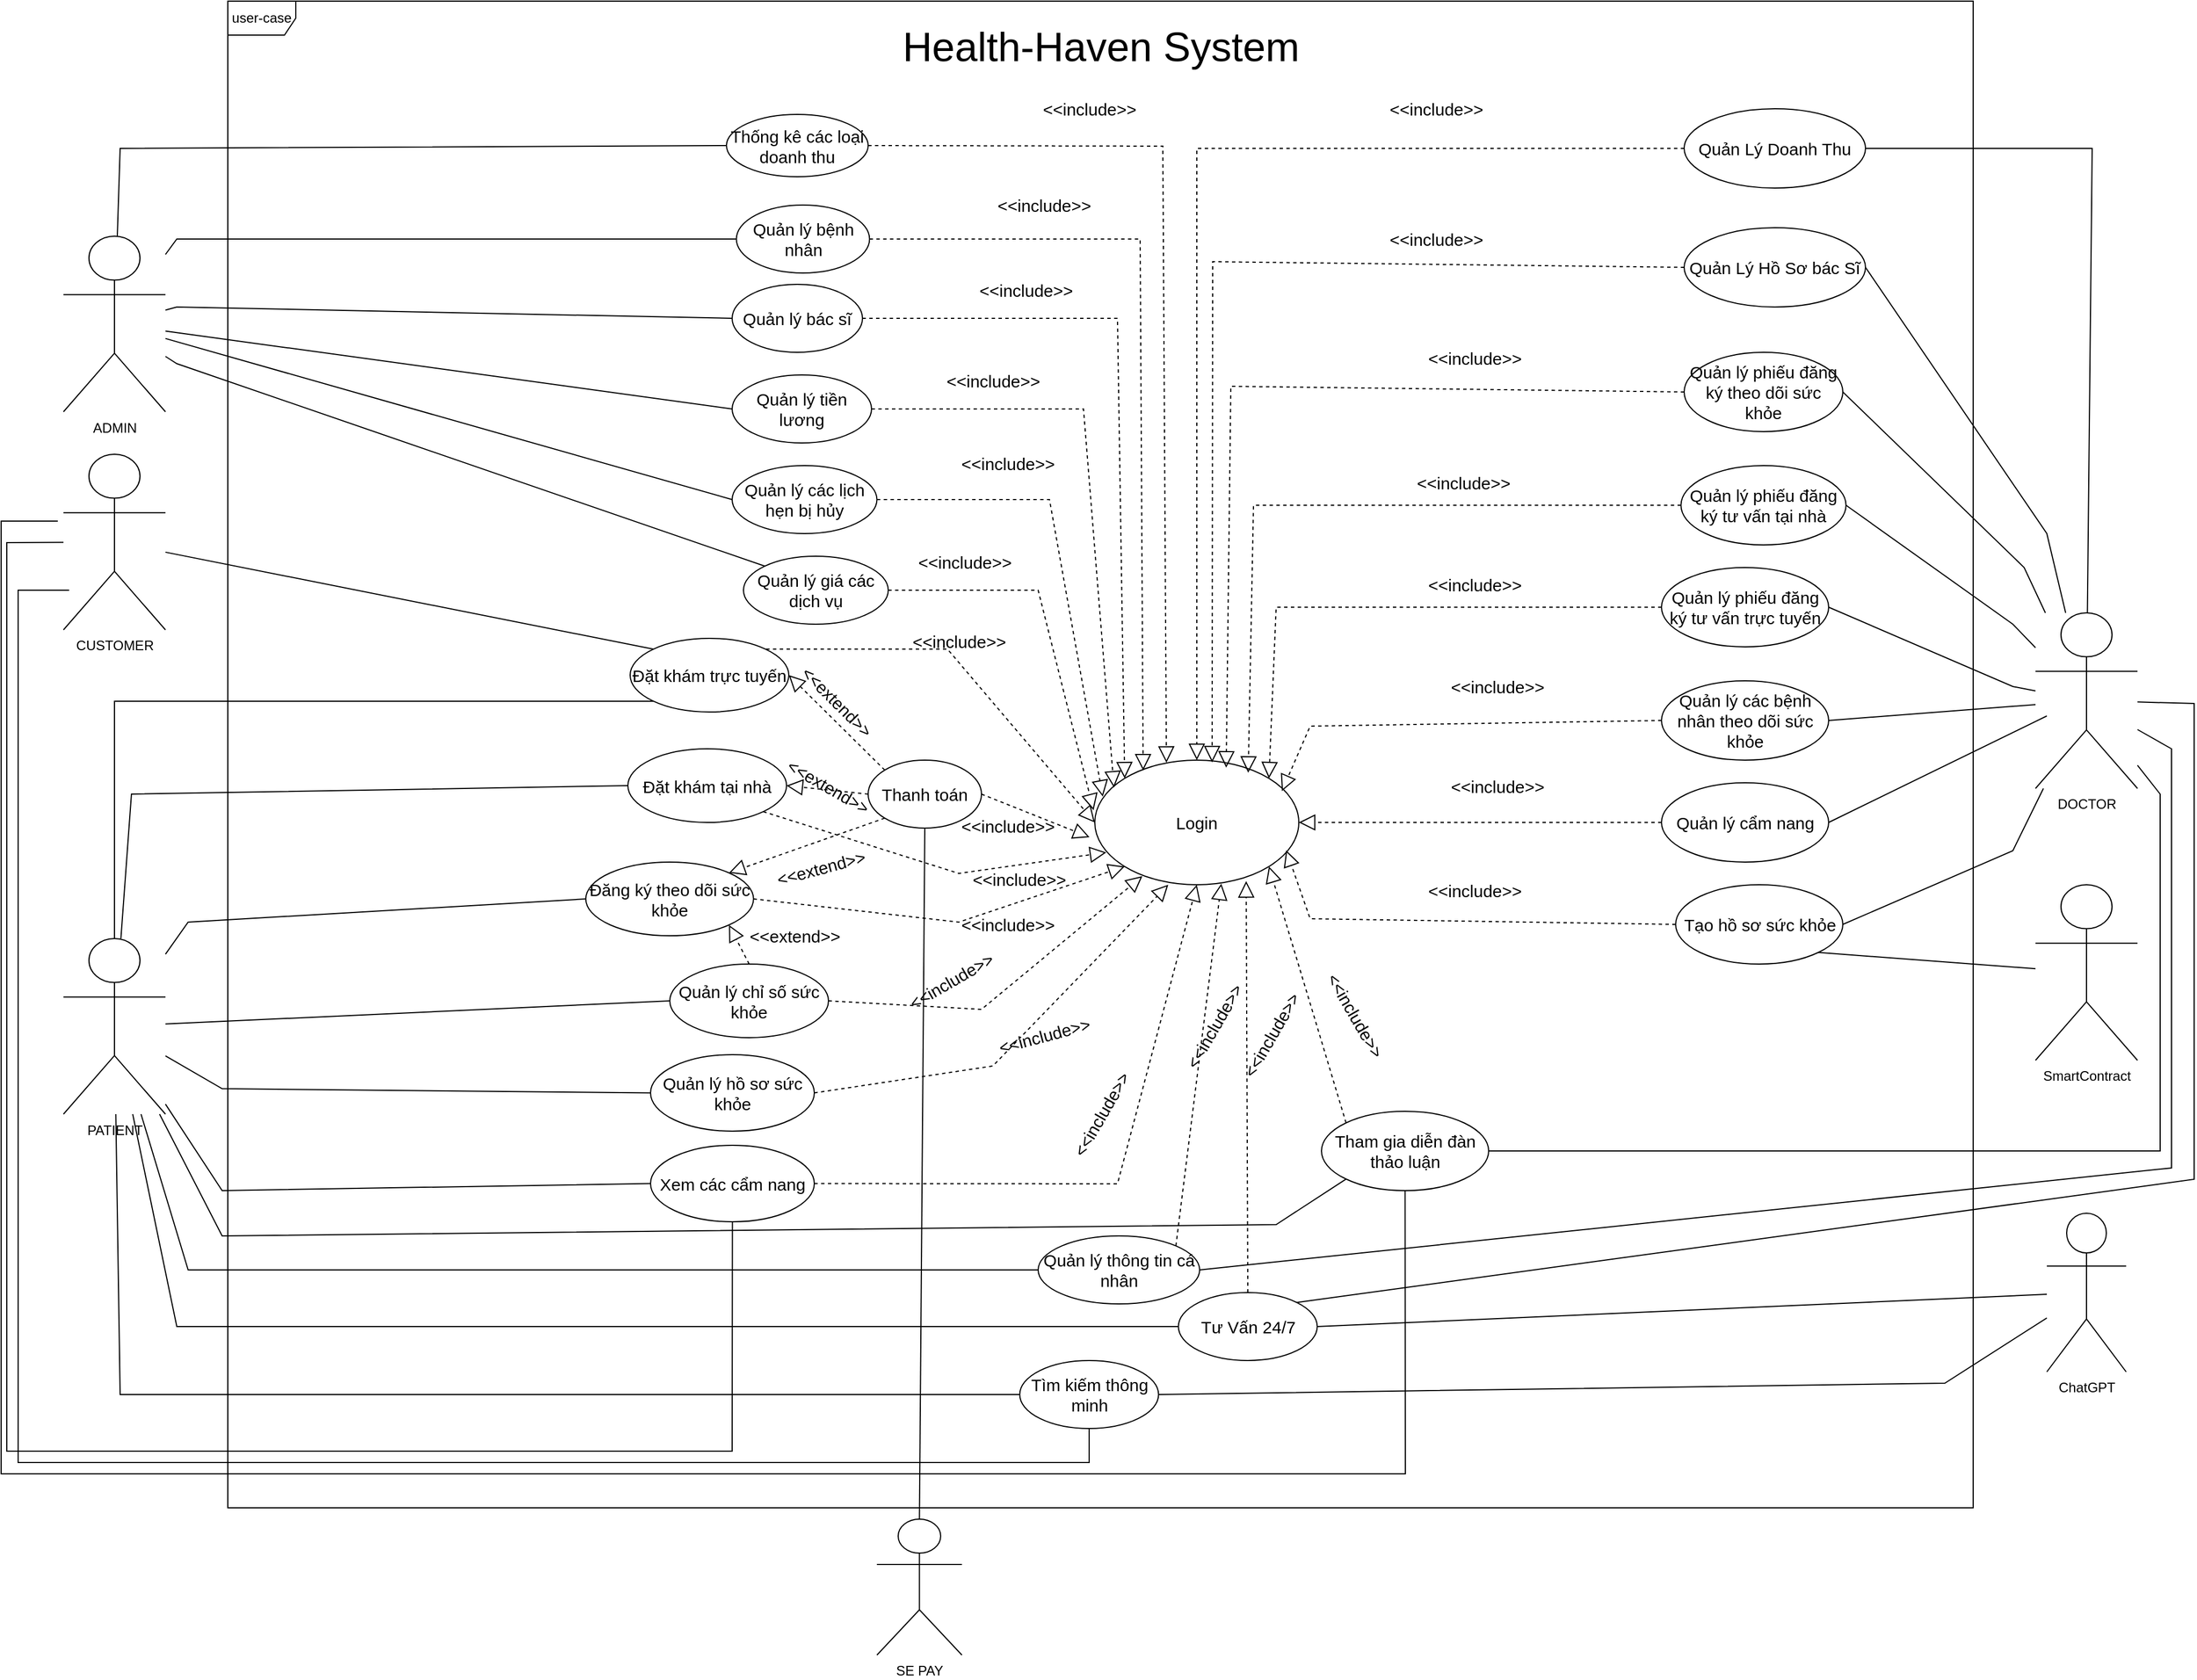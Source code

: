 <mxfile version="24.9.1">
  <diagram name="Page-1" id="cwfmaawsjlBvgtIacxqj">
    <mxGraphModel dx="3387" dy="-2356" grid="1" gridSize="10" guides="1" tooltips="1" connect="1" arrows="1" fold="1" page="1" pageScale="1" pageWidth="850" pageHeight="1100" math="0" shadow="0">
      <root>
        <mxCell id="0" />
        <mxCell id="1" parent="0" />
        <mxCell id="-8ZizUFUnLRZSwUqqUyx-1059" value="ADMIN" style="shape=umlActor;verticalLabelPosition=bottom;verticalAlign=top;html=1;outlineConnect=0;" parent="1" vertex="1">
          <mxGeometry x="-1100" y="4027.5" width="90" height="155" as="geometry" />
        </mxCell>
        <mxCell id="-8ZizUFUnLRZSwUqqUyx-1061" value="Login" style="ellipse;whiteSpace=wrap;html=1;fontSize=15;" parent="1" vertex="1">
          <mxGeometry x="-190" y="4490" width="180" height="110" as="geometry" />
        </mxCell>
        <mxCell id="-8ZizUFUnLRZSwUqqUyx-1062" value="Quản lý bác sĩ" style="ellipse;whiteSpace=wrap;html=1;fontSize=15;" parent="1" vertex="1">
          <mxGeometry x="-510" y="4070" width="115" height="60" as="geometry" />
        </mxCell>
        <mxCell id="-8ZizUFUnLRZSwUqqUyx-1066" value="" style="endArrow=none;html=1;rounded=0;entryX=0;entryY=0.5;entryDx=0;entryDy=0;" parent="1" source="-8ZizUFUnLRZSwUqqUyx-1059" target="-8ZizUFUnLRZSwUqqUyx-1062" edge="1">
          <mxGeometry width="50" height="50" relative="1" as="geometry">
            <mxPoint x="-690" y="4755" as="sourcePoint" />
            <mxPoint x="-690" y="4465" as="targetPoint" />
            <Array as="points">
              <mxPoint x="-1000" y="4090" />
            </Array>
          </mxGeometry>
        </mxCell>
        <mxCell id="-8ZizUFUnLRZSwUqqUyx-1067" value="" style="endArrow=none;html=1;rounded=0;entryX=0;entryY=0.5;entryDx=0;entryDy=0;" parent="1" source="-8ZizUFUnLRZSwUqqUyx-1059" target="-8ZizUFUnLRZSwUqqUyx-1087" edge="1">
          <mxGeometry width="50" height="50" relative="1" as="geometry">
            <mxPoint x="-680" y="4765" as="sourcePoint" />
            <mxPoint x="-662.5" y="4310" as="targetPoint" />
            <Array as="points">
              <mxPoint x="-1000" y="4030" />
            </Array>
          </mxGeometry>
        </mxCell>
        <mxCell id="-8ZizUFUnLRZSwUqqUyx-1068" value="" style="endArrow=none;html=1;rounded=0;entryX=0;entryY=0.5;entryDx=0;entryDy=0;" parent="1" source="-8ZizUFUnLRZSwUqqUyx-1059" target="-8ZizUFUnLRZSwUqqUyx-1057" edge="1">
          <mxGeometry width="50" height="50" relative="1" as="geometry">
            <mxPoint x="-670" y="4775" as="sourcePoint" />
            <mxPoint x="-620" y="4725" as="targetPoint" />
            <Array as="points">
              <mxPoint x="-1050" y="3950" />
            </Array>
          </mxGeometry>
        </mxCell>
        <mxCell id="-8ZizUFUnLRZSwUqqUyx-1071" value="&amp;lt;&amp;lt;include&amp;gt;&amp;gt;" style="text;html=1;align=center;verticalAlign=middle;resizable=0;points=[];autosize=1;strokeColor=none;fillColor=none;rotation=0;fontSize=15;" parent="1" vertex="1">
          <mxGeometry x="-250" y="3900" width="110" height="30" as="geometry" />
        </mxCell>
        <mxCell id="-8ZizUFUnLRZSwUqqUyx-1072" value="" style="endArrow=block;dashed=1;endFill=0;endSize=12;html=1;rounded=0;exitX=1;exitY=0.5;exitDx=0;exitDy=0;entryX=0.351;entryY=0.021;entryDx=0;entryDy=0;entryPerimeter=0;fontSize=15;" parent="1" source="-8ZizUFUnLRZSwUqqUyx-1057" target="-8ZizUFUnLRZSwUqqUyx-1061" edge="1">
          <mxGeometry width="160" relative="1" as="geometry">
            <mxPoint x="-440" y="4060" as="sourcePoint" />
            <mxPoint x="-270" y="4250" as="targetPoint" />
            <Array as="points">
              <mxPoint x="-130" y="3948" />
            </Array>
          </mxGeometry>
        </mxCell>
        <mxCell id="-8ZizUFUnLRZSwUqqUyx-1074" value="" style="endArrow=block;dashed=1;endFill=0;endSize=12;html=1;rounded=0;exitX=1;exitY=0.5;exitDx=0;exitDy=0;entryX=0.237;entryY=0.083;entryDx=0;entryDy=0;entryPerimeter=0;fontSize=15;" parent="1" source="-8ZizUFUnLRZSwUqqUyx-1087" target="-8ZizUFUnLRZSwUqqUyx-1061" edge="1">
          <mxGeometry width="160" relative="1" as="geometry">
            <mxPoint x="-732.5" y="4295" as="sourcePoint" />
            <mxPoint x="-20" y="4760" as="targetPoint" />
            <Array as="points">
              <mxPoint x="-150" y="4030" />
            </Array>
          </mxGeometry>
        </mxCell>
        <mxCell id="-8ZizUFUnLRZSwUqqUyx-1079" value="&amp;lt;&amp;lt;include&amp;gt;&amp;gt;" style="text;html=1;align=center;verticalAlign=middle;resizable=0;points=[];autosize=1;strokeColor=none;fillColor=none;rotation=0;fontSize=15;" parent="1" vertex="1">
          <mxGeometry x="56.25" y="3900" width="110" height="30" as="geometry" />
        </mxCell>
        <mxCell id="-8ZizUFUnLRZSwUqqUyx-1087" value="Quản lý bệnh nhân" style="ellipse;whiteSpace=wrap;html=1;fontSize=15;" parent="1" vertex="1">
          <mxGeometry x="-506.25" y="4000" width="117.5" height="60" as="geometry" />
        </mxCell>
        <mxCell id="-8ZizUFUnLRZSwUqqUyx-1089" value="&amp;lt;&amp;lt;include&amp;gt;&amp;gt;" style="text;html=1;align=center;verticalAlign=middle;resizable=0;points=[];autosize=1;strokeColor=none;fillColor=none;rotation=0;fontSize=15;" parent="1" vertex="1">
          <mxGeometry x="-322.5" y="4212.5" width="110" height="30" as="geometry" />
        </mxCell>
        <mxCell id="-8ZizUFUnLRZSwUqqUyx-1090" value="user-case" style="shape=umlFrame;whiteSpace=wrap;html=1;pointerEvents=0;" parent="1" vertex="1">
          <mxGeometry x="-955" y="3820" width="1540" height="1330" as="geometry" />
        </mxCell>
        <mxCell id="-8ZizUFUnLRZSwUqqUyx-1091" value="&lt;font style=&quot;font-size: 36px;&quot;&gt;Health-Haven System&lt;/font&gt;" style="text;html=1;align=center;verticalAlign=middle;resizable=0;points=[];autosize=1;strokeColor=none;fillColor=none;" parent="1" vertex="1">
          <mxGeometry x="-370" y="3830" width="370" height="60" as="geometry" />
        </mxCell>
        <mxCell id="-8ZizUFUnLRZSwUqqUyx-1114" value="Quản lý tiền lương" style="ellipse;whiteSpace=wrap;html=1;fontSize=15;" parent="1" vertex="1">
          <mxGeometry x="-510" y="4150" width="123" height="60" as="geometry" />
        </mxCell>
        <mxCell id="-8ZizUFUnLRZSwUqqUyx-1115" value="" style="endArrow=none;html=1;rounded=0;entryX=0;entryY=0.5;entryDx=0;entryDy=0;" parent="1" source="-8ZizUFUnLRZSwUqqUyx-1059" target="-8ZizUFUnLRZSwUqqUyx-1114" edge="1">
          <mxGeometry width="50" height="50" relative="1" as="geometry">
            <mxPoint x="-980" y="4474" as="sourcePoint" />
            <mxPoint x="-613" y="4890" as="targetPoint" />
            <Array as="points" />
          </mxGeometry>
        </mxCell>
        <mxCell id="-8ZizUFUnLRZSwUqqUyx-1116" value="" style="endArrow=block;dashed=1;endFill=0;endSize=12;html=1;rounded=0;exitX=1;exitY=0.5;exitDx=0;exitDy=0;entryX=0.094;entryY=0.22;entryDx=0;entryDy=0;entryPerimeter=0;fontSize=15;" parent="1" source="-8ZizUFUnLRZSwUqqUyx-1114" target="-8ZizUFUnLRZSwUqqUyx-1061" edge="1">
          <mxGeometry width="160" relative="1" as="geometry">
            <mxPoint x="-492" y="4890" as="sourcePoint" />
            <mxPoint x="41" y="4559.5" as="targetPoint" />
            <Array as="points">
              <mxPoint x="-200" y="4180" />
            </Array>
          </mxGeometry>
        </mxCell>
        <mxCell id="-8ZizUFUnLRZSwUqqUyx-1147" value="Quản lý các lịch hẹn bị hủy" style="ellipse;whiteSpace=wrap;html=1;fontSize=15;" parent="1" vertex="1">
          <mxGeometry x="-510" y="4230" width="127.75" height="60" as="geometry" />
        </mxCell>
        <mxCell id="-8ZizUFUnLRZSwUqqUyx-1148" value="" style="endArrow=none;html=1;rounded=0;entryX=0;entryY=0.5;entryDx=0;entryDy=0;" parent="1" source="-8ZizUFUnLRZSwUqqUyx-1059" target="-8ZizUFUnLRZSwUqqUyx-1147" edge="1">
          <mxGeometry width="50" height="50" relative="1" as="geometry">
            <mxPoint x="-1000" y="4510" as="sourcePoint" />
            <mxPoint x="-613" y="4980" as="targetPoint" />
            <Array as="points" />
          </mxGeometry>
        </mxCell>
        <mxCell id="-8ZizUFUnLRZSwUqqUyx-1149" value="" style="endArrow=block;dashed=1;endFill=0;endSize=12;html=1;rounded=0;exitX=1;exitY=0.5;exitDx=0;exitDy=0;entryX=0.039;entryY=0.293;entryDx=0;entryDy=0;entryPerimeter=0;fontSize=15;" parent="1" source="-8ZizUFUnLRZSwUqqUyx-1147" target="-8ZizUFUnLRZSwUqqUyx-1061" edge="1">
          <mxGeometry width="160" relative="1" as="geometry">
            <mxPoint x="-492" y="4980" as="sourcePoint" />
            <mxPoint x="100" y="4560" as="targetPoint" />
            <Array as="points">
              <mxPoint x="-230" y="4260" />
            </Array>
          </mxGeometry>
        </mxCell>
        <mxCell id="jLjfi-aikkLjvdF5nKF_-47" value="" style="endArrow=block;dashed=1;endFill=0;endSize=12;html=1;rounded=0;exitX=1;exitY=0.5;exitDx=0;exitDy=0;entryX=0;entryY=0;entryDx=0;entryDy=0;fontSize=15;" parent="1" source="-8ZizUFUnLRZSwUqqUyx-1062" target="-8ZizUFUnLRZSwUqqUyx-1061" edge="1">
          <mxGeometry width="160" relative="1" as="geometry">
            <mxPoint x="-497" y="4055" as="sourcePoint" />
            <mxPoint x="43" y="4370" as="targetPoint" />
            <Array as="points">
              <mxPoint x="-170" y="4100" />
            </Array>
          </mxGeometry>
        </mxCell>
        <mxCell id="-8ZizUFUnLRZSwUqqUyx-1057" value="Thống kê các loại doanh thu" style="ellipse;whiteSpace=wrap;html=1;fontSize=15;" parent="1" vertex="1">
          <mxGeometry x="-515" y="3920" width="125" height="55" as="geometry" />
        </mxCell>
        <mxCell id="jLjfi-aikkLjvdF5nKF_-48" value="&amp;lt;&amp;lt;include&amp;gt;&amp;gt;" style="text;html=1;align=center;verticalAlign=middle;resizable=0;points=[];autosize=1;strokeColor=none;fillColor=none;rotation=0;fontSize=15;" parent="1" vertex="1">
          <mxGeometry x="-335" y="4140" width="110" height="30" as="geometry" />
        </mxCell>
        <mxCell id="jLjfi-aikkLjvdF5nKF_-49" value="PATIENT" style="shape=umlActor;verticalLabelPosition=bottom;verticalAlign=top;html=1;outlineConnect=0;" parent="1" vertex="1">
          <mxGeometry x="-1100" y="4647.5" width="90" height="155" as="geometry" />
        </mxCell>
        <mxCell id="jLjfi-aikkLjvdF5nKF_-52" value="Đặt khám trực tuyến" style="ellipse;whiteSpace=wrap;html=1;fontSize=15;" parent="1" vertex="1">
          <mxGeometry x="-600" y="4382.5" width="140" height="65" as="geometry" />
        </mxCell>
        <mxCell id="jLjfi-aikkLjvdF5nKF_-53" value="Đặt khám tại nhà" style="ellipse;whiteSpace=wrap;html=1;fontSize=15;" parent="1" vertex="1">
          <mxGeometry x="-602" y="4480" width="140" height="65" as="geometry" />
        </mxCell>
        <mxCell id="jLjfi-aikkLjvdF5nKF_-54" value="Đăng ký theo dõi sức khỏe" style="ellipse;whiteSpace=wrap;html=1;fontSize=15;" parent="1" vertex="1">
          <mxGeometry x="-639.13" y="4580" width="148" height="65" as="geometry" />
        </mxCell>
        <mxCell id="jLjfi-aikkLjvdF5nKF_-55" value="" style="endArrow=none;html=1;rounded=0;entryX=0;entryY=1;entryDx=0;entryDy=0;" parent="1" source="jLjfi-aikkLjvdF5nKF_-49" target="jLjfi-aikkLjvdF5nKF_-52" edge="1">
          <mxGeometry width="50" height="50" relative="1" as="geometry">
            <mxPoint x="-1000" y="4290" as="sourcePoint" />
            <mxPoint x="-585" y="4455" as="targetPoint" />
            <Array as="points">
              <mxPoint x="-1055" y="4438" />
            </Array>
          </mxGeometry>
        </mxCell>
        <mxCell id="jLjfi-aikkLjvdF5nKF_-56" value="" style="endArrow=none;html=1;rounded=0;entryX=0;entryY=0.5;entryDx=0;entryDy=0;" parent="1" source="jLjfi-aikkLjvdF5nKF_-49" target="jLjfi-aikkLjvdF5nKF_-53" edge="1">
          <mxGeometry width="50" height="50" relative="1" as="geometry">
            <mxPoint x="-1000" y="4572" as="sourcePoint" />
            <mxPoint x="-740" y="4505" as="targetPoint" />
            <Array as="points">
              <mxPoint x="-1040" y="4520" />
            </Array>
          </mxGeometry>
        </mxCell>
        <mxCell id="jLjfi-aikkLjvdF5nKF_-57" value="" style="endArrow=none;html=1;rounded=0;entryX=0;entryY=0.5;entryDx=0;entryDy=0;" parent="1" source="jLjfi-aikkLjvdF5nKF_-49" target="jLjfi-aikkLjvdF5nKF_-54" edge="1">
          <mxGeometry width="50" height="50" relative="1" as="geometry">
            <mxPoint x="-1000" y="4580" as="sourcePoint" />
            <mxPoint x="-740" y="4578" as="targetPoint" />
            <Array as="points">
              <mxPoint x="-990" y="4633" />
            </Array>
          </mxGeometry>
        </mxCell>
        <mxCell id="jLjfi-aikkLjvdF5nKF_-58" value="Quản lý chỉ số sức khỏe" style="ellipse;whiteSpace=wrap;html=1;fontSize=15;" parent="1" vertex="1">
          <mxGeometry x="-565" y="4670" width="140" height="65" as="geometry" />
        </mxCell>
        <mxCell id="jLjfi-aikkLjvdF5nKF_-64" value="" style="endArrow=block;dashed=1;endFill=0;endSize=12;html=1;rounded=0;entryX=0;entryY=0.5;entryDx=0;entryDy=0;fontSize=15;" parent="1" target="-8ZizUFUnLRZSwUqqUyx-1061" edge="1">
          <mxGeometry width="160" relative="1" as="geometry">
            <mxPoint x="-480" y="4392" as="sourcePoint" />
            <mxPoint x="260.36" y="4612.18" as="targetPoint" />
            <Array as="points">
              <mxPoint x="-320" y="4392" />
            </Array>
          </mxGeometry>
        </mxCell>
        <mxCell id="jLjfi-aikkLjvdF5nKF_-65" value="&amp;lt;&amp;lt;include&amp;gt;&amp;gt;" style="text;html=1;align=center;verticalAlign=middle;resizable=0;points=[];autosize=1;strokeColor=none;fillColor=none;rotation=0;fontSize=15;" parent="1" vertex="1">
          <mxGeometry x="-322.5" y="4532.5" width="110" height="30" as="geometry" />
        </mxCell>
        <mxCell id="jLjfi-aikkLjvdF5nKF_-66" value="" style="endArrow=block;dashed=1;endFill=0;endSize=12;html=1;rounded=0;exitX=1;exitY=0.5;exitDx=0;exitDy=0;entryX=-0.026;entryY=0.618;entryDx=0;entryDy=0;entryPerimeter=0;fontSize=15;" parent="1" source="jLjfi-aikkLjvdF5nKF_-79" target="-8ZizUFUnLRZSwUqqUyx-1061" edge="1">
          <mxGeometry width="160" relative="1" as="geometry">
            <mxPoint x="230" y="4600" as="sourcePoint" />
            <mxPoint x="-210" y="4560" as="targetPoint" />
            <Array as="points" />
          </mxGeometry>
        </mxCell>
        <mxCell id="jLjfi-aikkLjvdF5nKF_-68" value="&amp;lt;&amp;lt;include&amp;gt;&amp;gt;" style="text;html=1;align=center;verticalAlign=middle;resizable=0;points=[];autosize=1;strokeColor=none;fillColor=none;rotation=-30;fontSize=15;" parent="1" vertex="1">
          <mxGeometry x="-372.5" y="4670" width="110" height="30" as="geometry" />
        </mxCell>
        <mxCell id="jLjfi-aikkLjvdF5nKF_-69" value="" style="endArrow=block;dashed=1;endFill=0;endSize=12;html=1;rounded=0;exitX=0.5;exitY=0;exitDx=0;exitDy=0;entryX=0.742;entryY=0.971;entryDx=0;entryDy=0;entryPerimeter=0;fontSize=15;" parent="1" source="3LIei-XIKK_7NUPAdEbQ-9" target="-8ZizUFUnLRZSwUqqUyx-1061" edge="1">
          <mxGeometry width="160" relative="1" as="geometry">
            <mxPoint x="567.0" y="5000" as="sourcePoint" />
            <mxPoint x="850" y="4972" as="targetPoint" />
            <Array as="points" />
          </mxGeometry>
        </mxCell>
        <mxCell id="jLjfi-aikkLjvdF5nKF_-72" value="&amp;lt;&amp;lt;include&amp;gt;&amp;gt;" style="text;html=1;align=center;verticalAlign=middle;resizable=0;points=[];autosize=1;strokeColor=none;fillColor=none;rotation=-60;fontSize=15;" parent="1" vertex="1">
          <mxGeometry x="-90" y="4717.5" width="110" height="30" as="geometry" />
        </mxCell>
        <mxCell id="jLjfi-aikkLjvdF5nKF_-79" value="Thanh toán" style="ellipse;whiteSpace=wrap;html=1;fontSize=15;" parent="1" vertex="1">
          <mxGeometry x="-390.0" y="4490" width="100" height="60" as="geometry" />
        </mxCell>
        <mxCell id="jLjfi-aikkLjvdF5nKF_-81" value="" style="endArrow=block;dashed=1;endFill=0;endSize=12;html=1;rounded=0;exitX=0;exitY=0;exitDx=0;exitDy=0;entryX=1;entryY=0.5;entryDx=0;entryDy=0;fontSize=15;" parent="1" source="jLjfi-aikkLjvdF5nKF_-79" target="jLjfi-aikkLjvdF5nKF_-52" edge="1">
          <mxGeometry width="160" relative="1" as="geometry">
            <mxPoint x="-343.75" y="4472.45" as="sourcePoint" />
            <mxPoint x="-413.34" y="4430" as="targetPoint" />
          </mxGeometry>
        </mxCell>
        <mxCell id="jLjfi-aikkLjvdF5nKF_-82" value="" style="endArrow=block;dashed=1;endFill=0;endSize=12;html=1;rounded=0;exitX=0;exitY=0.5;exitDx=0;exitDy=0;entryX=1;entryY=0.5;entryDx=0;entryDy=0;fontSize=15;" parent="1" source="jLjfi-aikkLjvdF5nKF_-79" target="jLjfi-aikkLjvdF5nKF_-53" edge="1">
          <mxGeometry width="160" relative="1" as="geometry">
            <mxPoint x="-393.75" y="4532.45" as="sourcePoint" />
            <mxPoint x="-463.343" y="4480.001" as="targetPoint" />
          </mxGeometry>
        </mxCell>
        <mxCell id="jLjfi-aikkLjvdF5nKF_-83" value="" style="endArrow=block;dashed=1;endFill=0;endSize=12;html=1;rounded=0;exitX=0;exitY=1;exitDx=0;exitDy=0;entryX=1;entryY=0;entryDx=0;entryDy=0;fontSize=15;" parent="1" source="jLjfi-aikkLjvdF5nKF_-79" target="jLjfi-aikkLjvdF5nKF_-54" edge="1">
          <mxGeometry width="160" relative="1" as="geometry">
            <mxPoint x="-303.75" y="4522.45" as="sourcePoint" />
            <mxPoint x="-458.75" y="4582.45" as="targetPoint" />
          </mxGeometry>
        </mxCell>
        <mxCell id="jLjfi-aikkLjvdF5nKF_-84" value="&amp;lt;&amp;lt;extend&amp;gt;&amp;gt;" style="text;html=1;align=center;verticalAlign=middle;resizable=0;points=[];autosize=1;strokeColor=none;fillColor=none;rotation=45;fontSize=15;" parent="1" vertex="1">
          <mxGeometry x="-467.25" y="4422.5" width="100" height="30" as="geometry" />
        </mxCell>
        <mxCell id="jLjfi-aikkLjvdF5nKF_-86" value="&amp;lt;&amp;lt;extend&amp;gt;&amp;gt;" style="text;html=1;align=center;verticalAlign=middle;resizable=0;points=[];autosize=1;strokeColor=none;fillColor=none;rotation=-15;fontSize=15;" parent="1" vertex="1">
          <mxGeometry x="-482" y="4570" width="100" height="30" as="geometry" />
        </mxCell>
        <mxCell id="jLjfi-aikkLjvdF5nKF_-87" value="&amp;lt;&amp;lt;extend&amp;gt;&amp;gt;" style="text;html=1;align=center;verticalAlign=middle;resizable=0;points=[];autosize=1;strokeColor=none;fillColor=none;rotation=30;fontSize=15;" parent="1" vertex="1">
          <mxGeometry x="-475" y="4497.5" width="100" height="30" as="geometry" />
        </mxCell>
        <mxCell id="jLjfi-aikkLjvdF5nKF_-90" value="SE PAY" style="shape=umlActor;verticalLabelPosition=bottom;verticalAlign=top;html=1;outlineConnect=0;" parent="1" vertex="1">
          <mxGeometry x="-382.25" y="5160" width="75" height="120" as="geometry" />
        </mxCell>
        <mxCell id="jLjfi-aikkLjvdF5nKF_-93" value="" style="endArrow=none;html=1;rounded=0;exitX=0.5;exitY=0;exitDx=0;exitDy=0;exitPerimeter=0;entryX=0.5;entryY=1;entryDx=0;entryDy=0;" parent="1" source="jLjfi-aikkLjvdF5nKF_-90" target="jLjfi-aikkLjvdF5nKF_-79" edge="1">
          <mxGeometry width="50" height="50" relative="1" as="geometry">
            <mxPoint x="-990" y="4620" as="sourcePoint" />
            <mxPoint x="-820" y="5120" as="targetPoint" />
            <Array as="points" />
          </mxGeometry>
        </mxCell>
        <mxCell id="jLjfi-aikkLjvdF5nKF_-94" value="Quản Lý Doanh Thu" style="ellipse;whiteSpace=wrap;html=1;fontSize=15;" parent="1" vertex="1">
          <mxGeometry x="330" y="3915" width="160" height="70" as="geometry" />
        </mxCell>
        <mxCell id="jLjfi-aikkLjvdF5nKF_-96" value="Quản Lý Hồ Sơ bác Sĩ" style="ellipse;whiteSpace=wrap;html=1;fontSize=15;" parent="1" vertex="1">
          <mxGeometry x="330" y="4020" width="160" height="70" as="geometry" />
        </mxCell>
        <mxCell id="jLjfi-aikkLjvdF5nKF_-98" value="Quản lý phiếu đăng ký theo dõi sức khỏe" style="ellipse;whiteSpace=wrap;html=1;fontSize=15;" parent="1" vertex="1">
          <mxGeometry x="330" y="4130" width="140" height="70" as="geometry" />
        </mxCell>
        <mxCell id="jLjfi-aikkLjvdF5nKF_-99" value="Quản lý phiếu đăng ký tư vấn trực tuyến" style="ellipse;whiteSpace=wrap;html=1;fontSize=15;" parent="1" vertex="1">
          <mxGeometry x="310" y="4320" width="147.5" height="70" as="geometry" />
        </mxCell>
        <mxCell id="jLjfi-aikkLjvdF5nKF_-100" value="Quản lý phiếu đăng ký tư vấn tại nhà" style="ellipse;whiteSpace=wrap;html=1;fontSize=15;" parent="1" vertex="1">
          <mxGeometry x="327.19" y="4230" width="145.62" height="70" as="geometry" />
        </mxCell>
        <mxCell id="jLjfi-aikkLjvdF5nKF_-101" value="" style="endArrow=none;html=1;rounded=0;exitX=1;exitY=0.5;exitDx=0;exitDy=0;" parent="1" source="jLjfi-aikkLjvdF5nKF_-94" target="jLjfi-aikkLjvdF5nKF_-78" edge="1">
          <mxGeometry width="50" height="50" relative="1" as="geometry">
            <mxPoint x="695" y="4312" as="sourcePoint" />
            <mxPoint x="1275" y="4310" as="targetPoint" />
            <Array as="points">
              <mxPoint x="690" y="3950" />
            </Array>
          </mxGeometry>
        </mxCell>
        <mxCell id="jLjfi-aikkLjvdF5nKF_-102" value="" style="endArrow=none;html=1;rounded=0;exitX=1;exitY=0.5;exitDx=0;exitDy=0;" parent="1" source="jLjfi-aikkLjvdF5nKF_-96" target="jLjfi-aikkLjvdF5nKF_-78" edge="1">
          <mxGeometry width="50" height="50" relative="1" as="geometry">
            <mxPoint x="520" y="4572" as="sourcePoint" />
            <mxPoint x="1115" y="4590" as="targetPoint" />
            <Array as="points">
              <mxPoint x="650" y="4290" />
            </Array>
          </mxGeometry>
        </mxCell>
        <mxCell id="jLjfi-aikkLjvdF5nKF_-103" value="" style="endArrow=block;dashed=1;endFill=0;endSize=12;html=1;rounded=0;exitX=0;exitY=0.5;exitDx=0;exitDy=0;entryX=0.5;entryY=0;entryDx=0;entryDy=0;fontSize=15;" parent="1" source="jLjfi-aikkLjvdF5nKF_-94" target="-8ZizUFUnLRZSwUqqUyx-1061" edge="1">
          <mxGeometry width="160" relative="1" as="geometry">
            <mxPoint x="-305" y="4015" as="sourcePoint" />
            <mxPoint x="45" y="4295" as="targetPoint" />
            <Array as="points">
              <mxPoint x="-100" y="3950" />
            </Array>
          </mxGeometry>
        </mxCell>
        <mxCell id="jLjfi-aikkLjvdF5nKF_-104" value="" style="endArrow=block;dashed=1;endFill=0;endSize=12;html=1;rounded=0;exitX=0;exitY=0.5;exitDx=0;exitDy=0;entryX=0.575;entryY=0.018;entryDx=0;entryDy=0;entryPerimeter=0;fontSize=15;" parent="1" source="jLjfi-aikkLjvdF5nKF_-96" target="-8ZizUFUnLRZSwUqqUyx-1061" edge="1">
          <mxGeometry width="160" relative="1" as="geometry">
            <mxPoint x="-5" y="3980" as="sourcePoint" />
            <mxPoint x="-15" y="4280" as="targetPoint" />
            <Array as="points">
              <mxPoint x="-86" y="4050" />
            </Array>
          </mxGeometry>
        </mxCell>
        <mxCell id="jLjfi-aikkLjvdF5nKF_-107" value="" style="endArrow=none;html=1;rounded=0;exitX=1;exitY=0.5;exitDx=0;exitDy=0;" parent="1" source="jLjfi-aikkLjvdF5nKF_-98" target="jLjfi-aikkLjvdF5nKF_-78" edge="1">
          <mxGeometry width="50" height="50" relative="1" as="geometry">
            <mxPoint x="992" y="4415" as="sourcePoint" />
            <mxPoint x="1115" y="4600" as="targetPoint" />
            <Array as="points">
              <mxPoint x="630" y="4320" />
            </Array>
          </mxGeometry>
        </mxCell>
        <mxCell id="jLjfi-aikkLjvdF5nKF_-108" value="" style="endArrow=block;dashed=1;endFill=0;endSize=12;html=1;rounded=0;exitX=0;exitY=0.5;exitDx=0;exitDy=0;entryX=0.644;entryY=0.06;entryDx=0;entryDy=0;entryPerimeter=0;fontSize=15;" parent="1" source="jLjfi-aikkLjvdF5nKF_-98" target="-8ZizUFUnLRZSwUqqUyx-1061" edge="1">
          <mxGeometry width="160" relative="1" as="geometry">
            <mxPoint x="92.25" y="4013.89" as="sourcePoint" />
            <mxPoint x="460" y="4630" as="targetPoint" />
            <Array as="points">
              <mxPoint x="-70" y="4160" />
            </Array>
          </mxGeometry>
        </mxCell>
        <mxCell id="jLjfi-aikkLjvdF5nKF_-109" value="&amp;lt;&amp;lt;include&amp;gt;&amp;gt;" style="text;html=1;align=center;verticalAlign=middle;resizable=0;points=[];autosize=1;strokeColor=none;fillColor=none;rotation=0;fontSize=15;" parent="1" vertex="1">
          <mxGeometry x="80" y="4230" width="110" height="30" as="geometry" />
        </mxCell>
        <mxCell id="jLjfi-aikkLjvdF5nKF_-110" value="" style="endArrow=block;dashed=1;endFill=0;endSize=12;html=1;rounded=0;exitX=0;exitY=0.5;exitDx=0;exitDy=0;entryX=1;entryY=0;entryDx=0;entryDy=0;fontSize=15;" parent="1" source="jLjfi-aikkLjvdF5nKF_-99" target="-8ZizUFUnLRZSwUqqUyx-1061" edge="1">
          <mxGeometry width="160" relative="1" as="geometry">
            <mxPoint x="881" y="4775" as="sourcePoint" />
            <mxPoint x="793.62" y="4737.47" as="targetPoint" />
            <Array as="points">
              <mxPoint x="-30" y="4355" />
            </Array>
          </mxGeometry>
        </mxCell>
        <mxCell id="jLjfi-aikkLjvdF5nKF_-112" value="&amp;lt;&amp;lt;include&amp;gt;&amp;gt;" style="text;html=1;align=center;verticalAlign=middle;resizable=0;points=[];autosize=1;strokeColor=none;fillColor=none;rotation=0;fontSize=15;" parent="1" vertex="1">
          <mxGeometry x="90" y="4320" width="110" height="30" as="geometry" />
        </mxCell>
        <mxCell id="jLjfi-aikkLjvdF5nKF_-113" value="" style="endArrow=none;html=1;rounded=0;exitX=1;exitY=0.5;exitDx=0;exitDy=0;" parent="1" source="jLjfi-aikkLjvdF5nKF_-99" target="jLjfi-aikkLjvdF5nKF_-78" edge="1">
          <mxGeometry width="50" height="50" relative="1" as="geometry">
            <mxPoint x="1021.25" y="4815" as="sourcePoint" />
            <mxPoint x="1115" y="4610" as="targetPoint" />
            <Array as="points">
              <mxPoint x="620" y="4425" />
            </Array>
          </mxGeometry>
        </mxCell>
        <mxCell id="jLjfi-aikkLjvdF5nKF_-114" value="" style="endArrow=none;html=1;rounded=0;exitX=1;exitY=0.5;exitDx=0;exitDy=0;" parent="1" source="jLjfi-aikkLjvdF5nKF_-100" target="jLjfi-aikkLjvdF5nKF_-78" edge="1">
          <mxGeometry width="50" height="50" relative="1" as="geometry">
            <mxPoint x="1021.25" y="4835" as="sourcePoint" />
            <mxPoint x="1115" y="4630" as="targetPoint" />
            <Array as="points">
              <mxPoint x="620" y="4370" />
            </Array>
          </mxGeometry>
        </mxCell>
        <mxCell id="jLjfi-aikkLjvdF5nKF_-115" value="" style="endArrow=block;dashed=1;endFill=0;endSize=12;html=1;rounded=0;exitX=0;exitY=0.5;exitDx=0;exitDy=0;entryX=0.752;entryY=0.101;entryDx=0;entryDy=0;entryPerimeter=0;fontSize=15;" parent="1" source="jLjfi-aikkLjvdF5nKF_-100" target="-8ZizUFUnLRZSwUqqUyx-1061" edge="1">
          <mxGeometry width="160" relative="1" as="geometry">
            <mxPoint x="863" y="4880" as="sourcePoint" />
            <mxPoint x="765" y="4740" as="targetPoint" />
            <Array as="points">
              <mxPoint x="-50" y="4265" />
            </Array>
          </mxGeometry>
        </mxCell>
        <mxCell id="3LIei-XIKK_7NUPAdEbQ-6" value="ChatGPT" style="shape=umlActor;verticalLabelPosition=bottom;verticalAlign=top;html=1;outlineConnect=0;" parent="1" vertex="1">
          <mxGeometry x="650" y="4890" width="70" height="140" as="geometry" />
        </mxCell>
        <mxCell id="3LIei-XIKK_7NUPAdEbQ-9" value="Tư Vấn 24/7" style="ellipse;whiteSpace=wrap;html=1;fontSize=15;" parent="1" vertex="1">
          <mxGeometry x="-116.25" y="4960" width="122.5" height="60" as="geometry" />
        </mxCell>
        <mxCell id="3LIei-XIKK_7NUPAdEbQ-10" value="" style="endArrow=none;html=1;rounded=0;entryX=1;entryY=0.5;entryDx=0;entryDy=0;" parent="1" source="3LIei-XIKK_7NUPAdEbQ-6" target="3LIei-XIKK_7NUPAdEbQ-19" edge="1">
          <mxGeometry width="50" height="50" relative="1" as="geometry">
            <mxPoint x="536.25" y="4920.5" as="sourcePoint" />
            <mxPoint x="150" y="5030" as="targetPoint" />
            <Array as="points">
              <mxPoint x="560" y="5040" />
            </Array>
          </mxGeometry>
        </mxCell>
        <mxCell id="3LIei-XIKK_7NUPAdEbQ-12" value="" style="endArrow=none;html=1;rounded=0;entryX=0;entryY=0.5;entryDx=0;entryDy=0;" parent="1" source="jLjfi-aikkLjvdF5nKF_-49" target="3LIei-XIKK_7NUPAdEbQ-9" edge="1">
          <mxGeometry width="50" height="50" relative="1" as="geometry">
            <mxPoint x="-763.75" y="5217.5" as="sourcePoint" />
            <mxPoint x="-428.75" y="5037.5" as="targetPoint" />
            <Array as="points">
              <mxPoint x="-1000" y="4990" />
            </Array>
          </mxGeometry>
        </mxCell>
        <mxCell id="3LIei-XIKK_7NUPAdEbQ-14" value="&amp;lt;&amp;lt;include&amp;gt;&amp;gt;" style="text;html=1;align=center;verticalAlign=middle;resizable=0;points=[];autosize=1;strokeColor=none;fillColor=none;rotation=0;fontSize=15;" parent="1" vertex="1">
          <mxGeometry x="56.25" y="4015" width="110" height="30" as="geometry" />
        </mxCell>
        <mxCell id="3LIei-XIKK_7NUPAdEbQ-15" value="&amp;lt;&amp;lt;include&amp;gt;&amp;gt;" style="text;html=1;align=center;verticalAlign=middle;resizable=0;points=[];autosize=1;strokeColor=none;fillColor=none;rotation=0;fontSize=15;" parent="1" vertex="1">
          <mxGeometry x="90" y="4120" width="110" height="30" as="geometry" />
        </mxCell>
        <mxCell id="3LIei-XIKK_7NUPAdEbQ-19" value="Tìm kiếm thông minh" style="ellipse;whiteSpace=wrap;html=1;fontSize=15;" parent="1" vertex="1">
          <mxGeometry x="-256.25" y="5020" width="122.5" height="60" as="geometry" />
        </mxCell>
        <mxCell id="3LIei-XIKK_7NUPAdEbQ-20" value="" style="endArrow=none;html=1;rounded=0;entryX=1;entryY=0.5;entryDx=0;entryDy=0;" parent="1" source="3LIei-XIKK_7NUPAdEbQ-6" target="3LIei-XIKK_7NUPAdEbQ-9" edge="1">
          <mxGeometry width="50" height="50" relative="1" as="geometry">
            <mxPoint x="429" y="4874" as="sourcePoint" />
            <mxPoint x="290" y="5060" as="targetPoint" />
          </mxGeometry>
        </mxCell>
        <mxCell id="3LIei-XIKK_7NUPAdEbQ-26" value="" style="endArrow=block;dashed=1;endFill=0;endSize=12;html=1;rounded=0;exitX=0.5;exitY=0;exitDx=0;exitDy=0;entryX=1;entryY=1;entryDx=0;entryDy=0;fontSize=15;" parent="1" source="jLjfi-aikkLjvdF5nKF_-58" target="jLjfi-aikkLjvdF5nKF_-54" edge="1">
          <mxGeometry width="160" relative="1" as="geometry">
            <mxPoint x="10.0" y="4870" as="sourcePoint" />
            <mxPoint x="255" y="4780" as="targetPoint" />
          </mxGeometry>
        </mxCell>
        <mxCell id="3LIei-XIKK_7NUPAdEbQ-30" value="" style="endArrow=none;html=1;rounded=0;entryX=0;entryY=0.5;entryDx=0;entryDy=0;" parent="1" source="jLjfi-aikkLjvdF5nKF_-49" target="3LIei-XIKK_7NUPAdEbQ-19" edge="1">
          <mxGeometry width="50" height="50" relative="1" as="geometry">
            <mxPoint x="-400" y="4670" as="sourcePoint" />
            <mxPoint x="-350" y="4620" as="targetPoint" />
            <Array as="points">
              <mxPoint x="-1050" y="5050" />
            </Array>
          </mxGeometry>
        </mxCell>
        <mxCell id="h4dzXBGPg6nisdof_g5T-1" value="Quản lý giá các dịch vụ" style="ellipse;whiteSpace=wrap;html=1;fontSize=15;" parent="1" vertex="1">
          <mxGeometry x="-500" y="4310" width="127.75" height="60" as="geometry" />
        </mxCell>
        <mxCell id="h4dzXBGPg6nisdof_g5T-2" value="" style="endArrow=none;html=1;rounded=0;entryX=0;entryY=0;entryDx=0;entryDy=0;" parent="1" source="-8ZizUFUnLRZSwUqqUyx-1059" target="h4dzXBGPg6nisdof_g5T-1" edge="1">
          <mxGeometry width="50" height="50" relative="1" as="geometry">
            <mxPoint x="-1000" y="4128" as="sourcePoint" />
            <mxPoint x="-495" y="4270" as="targetPoint" />
            <Array as="points">
              <mxPoint x="-1000" y="4140" />
            </Array>
          </mxGeometry>
        </mxCell>
        <mxCell id="h4dzXBGPg6nisdof_g5T-3" value="" style="endArrow=block;dashed=1;endFill=0;endSize=12;html=1;rounded=0;exitX=1;exitY=0.5;exitDx=0;exitDy=0;entryX=-0.006;entryY=0.402;entryDx=0;entryDy=0;entryPerimeter=0;fontSize=15;" parent="1" source="h4dzXBGPg6nisdof_g5T-1" target="-8ZizUFUnLRZSwUqqUyx-1061" edge="1">
          <mxGeometry width="160" relative="1" as="geometry">
            <mxPoint x="-372" y="4270" as="sourcePoint" />
            <mxPoint x="-220" y="4510" as="targetPoint" />
            <Array as="points">
              <mxPoint x="-240" y="4340" />
            </Array>
          </mxGeometry>
        </mxCell>
        <mxCell id="h4dzXBGPg6nisdof_g5T-5" value="&amp;lt;&amp;lt;include&amp;gt;&amp;gt;" style="text;html=1;align=center;verticalAlign=middle;resizable=0;points=[];autosize=1;strokeColor=none;fillColor=none;rotation=0;fontSize=15;" parent="1" vertex="1">
          <mxGeometry x="-360" y="4300" width="110" height="30" as="geometry" />
        </mxCell>
        <mxCell id="h4dzXBGPg6nisdof_g5T-6" value="&amp;lt;&amp;lt;include&amp;gt;&amp;gt;" style="text;html=1;align=center;verticalAlign=middle;resizable=0;points=[];autosize=1;strokeColor=none;fillColor=none;rotation=0;fontSize=15;" parent="1" vertex="1">
          <mxGeometry x="-290" y="3985" width="110" height="30" as="geometry" />
        </mxCell>
        <mxCell id="h4dzXBGPg6nisdof_g5T-7" value="&amp;lt;&amp;lt;include&amp;gt;&amp;gt;" style="text;html=1;align=center;verticalAlign=middle;resizable=0;points=[];autosize=1;strokeColor=none;fillColor=none;rotation=0;fontSize=15;" parent="1" vertex="1">
          <mxGeometry x="-306.25" y="4060" width="110" height="30" as="geometry" />
        </mxCell>
        <mxCell id="h4dzXBGPg6nisdof_g5T-8" value="CUSTOMER" style="shape=umlActor;verticalLabelPosition=bottom;verticalAlign=top;html=1;outlineConnect=0;" parent="1" vertex="1">
          <mxGeometry x="-1100" y="4220" width="90" height="155" as="geometry" />
        </mxCell>
        <mxCell id="h4dzXBGPg6nisdof_g5T-9" value="" style="endArrow=none;html=1;rounded=0;entryX=0;entryY=0;entryDx=0;entryDy=0;" parent="1" source="h4dzXBGPg6nisdof_g5T-8" target="jLjfi-aikkLjvdF5nKF_-52" edge="1">
          <mxGeometry width="50" height="50" relative="1" as="geometry">
            <mxPoint x="-1148" y="4210" as="sourcePoint" />
            <mxPoint x="-620" y="4395" as="targetPoint" />
            <Array as="points" />
          </mxGeometry>
        </mxCell>
        <mxCell id="h4dzXBGPg6nisdof_g5T-11" value="&amp;lt;&amp;lt;include&amp;gt;&amp;gt;" style="text;html=1;align=center;verticalAlign=middle;resizable=0;points=[];autosize=1;strokeColor=none;fillColor=none;rotation=-15;fontSize=15;" parent="1" vertex="1">
          <mxGeometry x="-290" y="4717.5" width="110" height="30" as="geometry" />
        </mxCell>
        <mxCell id="h4dzXBGPg6nisdof_g5T-12" value="Quản lý hồ sơ sức khỏe" style="ellipse;whiteSpace=wrap;html=1;fontSize=15;" parent="1" vertex="1">
          <mxGeometry x="-582" y="4750" width="144.5" height="67.5" as="geometry" />
        </mxCell>
        <mxCell id="h4dzXBGPg6nisdof_g5T-17" value="" style="endArrow=block;dashed=1;endFill=0;endSize=12;html=1;rounded=0;exitX=1;exitY=0.5;exitDx=0;exitDy=0;entryX=0.36;entryY=1;entryDx=0;entryDy=0;entryPerimeter=0;fontSize=15;" parent="1" source="h4dzXBGPg6nisdof_g5T-12" target="-8ZizUFUnLRZSwUqqUyx-1061" edge="1">
          <mxGeometry width="160" relative="1" as="geometry">
            <mxPoint x="-423" y="4749" as="sourcePoint" />
            <mxPoint x="-140" y="4630" as="targetPoint" />
            <Array as="points">
              <mxPoint x="-280" y="4760" />
            </Array>
          </mxGeometry>
        </mxCell>
        <mxCell id="h4dzXBGPg6nisdof_g5T-19" value="" style="endArrow=none;html=1;rounded=0;exitX=0.5;exitY=1;exitDx=0;exitDy=0;" parent="1" source="3LIei-XIKK_7NUPAdEbQ-19" edge="1">
          <mxGeometry width="50" height="50" relative="1" as="geometry">
            <mxPoint x="-180" y="5140" as="sourcePoint" />
            <mxPoint x="-1095" y="4340" as="targetPoint" />
            <Array as="points">
              <mxPoint x="-195" y="5110" />
              <mxPoint x="-1140" y="5110" />
              <mxPoint x="-1140" y="4340" />
            </Array>
          </mxGeometry>
        </mxCell>
        <mxCell id="h4dzXBGPg6nisdof_g5T-20" value="Quản lý thông tin cá nhân" style="ellipse;whiteSpace=wrap;html=1;fontSize=15;" parent="1" vertex="1">
          <mxGeometry x="-240" y="4910" width="142.5" height="60" as="geometry" />
        </mxCell>
        <mxCell id="h4dzXBGPg6nisdof_g5T-22" value="" style="endArrow=block;dashed=1;endFill=0;endSize=12;html=1;rounded=0;exitX=1;exitY=0;exitDx=0;exitDy=0;entryX=0.62;entryY=0.991;entryDx=0;entryDy=0;entryPerimeter=0;fontSize=15;" parent="1" source="h4dzXBGPg6nisdof_g5T-20" target="-8ZizUFUnLRZSwUqqUyx-1061" edge="1">
          <mxGeometry width="160" relative="1" as="geometry">
            <mxPoint x="-417.5" y="4845" as="sourcePoint" />
            <mxPoint x="-142.5" y="4635" as="targetPoint" />
            <Array as="points" />
          </mxGeometry>
        </mxCell>
        <mxCell id="h4dzXBGPg6nisdof_g5T-23" value="" style="endArrow=none;html=1;rounded=0;exitX=0;exitY=0.5;exitDx=0;exitDy=0;" parent="1" source="h4dzXBGPg6nisdof_g5T-20" target="jLjfi-aikkLjvdF5nKF_-49" edge="1">
          <mxGeometry width="50" height="50" relative="1" as="geometry">
            <mxPoint x="-750" y="4790" as="sourcePoint" />
            <mxPoint x="-700" y="4740" as="targetPoint" />
            <Array as="points">
              <mxPoint x="-990" y="4940" />
            </Array>
          </mxGeometry>
        </mxCell>
        <mxCell id="h4dzXBGPg6nisdof_g5T-26" value="&amp;lt;&amp;lt;extend&amp;gt;&amp;gt;" style="text;html=1;align=center;verticalAlign=middle;resizable=0;points=[];autosize=1;strokeColor=none;fillColor=none;rotation=0;fontSize=15;" parent="1" vertex="1">
          <mxGeometry x="-505" y="4630" width="100" height="30" as="geometry" />
        </mxCell>
        <mxCell id="h4dzXBGPg6nisdof_g5T-28" value="" style="endArrow=block;dashed=1;endFill=0;endSize=12;html=1;rounded=0;exitX=1;exitY=0.5;exitDx=0;exitDy=0;entryX=0.233;entryY=0.931;entryDx=0;entryDy=0;entryPerimeter=0;fontSize=15;" parent="1" source="jLjfi-aikkLjvdF5nKF_-58" target="-8ZizUFUnLRZSwUqqUyx-1061" edge="1">
          <mxGeometry width="160" relative="1" as="geometry">
            <mxPoint x="-186" y="4860" as="sourcePoint" />
            <mxPoint x="-154" y="4594" as="targetPoint" />
            <Array as="points">
              <mxPoint x="-290" y="4710" />
            </Array>
          </mxGeometry>
        </mxCell>
        <mxCell id="h4dzXBGPg6nisdof_g5T-29" value="&amp;lt;&amp;lt;include&amp;gt;&amp;gt;" style="text;html=1;align=center;verticalAlign=middle;resizable=0;points=[];autosize=1;strokeColor=none;fillColor=none;rotation=-60;fontSize=15;" parent="1" vertex="1">
          <mxGeometry x="-140" y="4710" width="110" height="30" as="geometry" />
        </mxCell>
        <mxCell id="h4dzXBGPg6nisdof_g5T-31" value="&amp;lt;&amp;lt;include&amp;gt;&amp;gt;" style="text;html=1;align=center;verticalAlign=middle;resizable=0;points=[];autosize=1;strokeColor=none;fillColor=none;rotation=0;fontSize=15;" parent="1" vertex="1">
          <mxGeometry x="-365" y="4370" width="110" height="30" as="geometry" />
        </mxCell>
        <mxCell id="h4dzXBGPg6nisdof_g5T-33" value="" style="endArrow=block;dashed=1;endFill=0;endSize=12;html=1;rounded=0;exitX=1;exitY=1;exitDx=0;exitDy=0;entryX=0.056;entryY=0.741;entryDx=0;entryDy=0;entryPerimeter=0;fontSize=15;" parent="1" source="jLjfi-aikkLjvdF5nKF_-53" target="-8ZizUFUnLRZSwUqqUyx-1061" edge="1">
          <mxGeometry width="160" relative="1" as="geometry">
            <mxPoint x="-391" y="4743" as="sourcePoint" />
            <mxPoint x="200" y="4720" as="targetPoint" />
            <Array as="points">
              <mxPoint x="-310" y="4590" />
            </Array>
          </mxGeometry>
        </mxCell>
        <mxCell id="h4dzXBGPg6nisdof_g5T-34" value="&amp;lt;&amp;lt;include&amp;gt;&amp;gt;" style="text;html=1;align=center;verticalAlign=middle;resizable=0;points=[];autosize=1;strokeColor=none;fillColor=none;rotation=0;fontSize=15;" parent="1" vertex="1">
          <mxGeometry x="-312.5" y="4580" width="110" height="30" as="geometry" />
        </mxCell>
        <mxCell id="h4dzXBGPg6nisdof_g5T-35" value="" style="endArrow=block;dashed=1;endFill=0;endSize=12;html=1;rounded=0;exitX=1;exitY=0.5;exitDx=0;exitDy=0;entryX=0;entryY=1;entryDx=0;entryDy=0;fontSize=15;" parent="1" source="jLjfi-aikkLjvdF5nKF_-54" target="-8ZizUFUnLRZSwUqqUyx-1061" edge="1">
          <mxGeometry width="160" relative="1" as="geometry">
            <mxPoint x="80" y="4730" as="sourcePoint" />
            <mxPoint x="383" y="4766" as="targetPoint" />
            <Array as="points">
              <mxPoint x="-310" y="4633" />
            </Array>
          </mxGeometry>
        </mxCell>
        <mxCell id="h4dzXBGPg6nisdof_g5T-36" value="&amp;lt;&amp;lt;include&amp;gt;&amp;gt;" style="text;html=1;align=center;verticalAlign=middle;resizable=0;points=[];autosize=1;strokeColor=none;fillColor=none;rotation=0;fontSize=15;" parent="1" vertex="1">
          <mxGeometry x="-322.5" y="4620" width="110" height="30" as="geometry" />
        </mxCell>
        <mxCell id="h4dzXBGPg6nisdof_g5T-38" value="" style="endArrow=none;html=1;rounded=0;exitX=1;exitY=0;exitDx=0;exitDy=0;" parent="1" source="3LIei-XIKK_7NUPAdEbQ-9" target="jLjfi-aikkLjvdF5nKF_-78" edge="1">
          <mxGeometry width="50" height="50" relative="1" as="geometry">
            <mxPoint x="318.5" y="4708.5" as="sourcePoint" />
            <mxPoint x="501.5" y="4782.5" as="targetPoint" />
            <Array as="points">
              <mxPoint x="780" y="4860" />
              <mxPoint x="780" y="4440" />
            </Array>
          </mxGeometry>
        </mxCell>
        <mxCell id="h4dzXBGPg6nisdof_g5T-39" value="" style="endArrow=none;html=1;rounded=0;exitX=1;exitY=0.5;exitDx=0;exitDy=0;" parent="1" source="h4dzXBGPg6nisdof_g5T-20" target="jLjfi-aikkLjvdF5nKF_-78" edge="1">
          <mxGeometry width="50" height="50" relative="1" as="geometry">
            <mxPoint x="-160" y="4942" as="sourcePoint" />
            <mxPoint x="590" y="4508" as="targetPoint" />
            <Array as="points">
              <mxPoint x="760" y="4850" />
              <mxPoint x="760" y="4480" />
            </Array>
          </mxGeometry>
        </mxCell>
        <mxCell id="jLjfi-aikkLjvdF5nKF_-78" value="DOCTOR" style="shape=umlActor;verticalLabelPosition=bottom;verticalAlign=top;html=1;outlineConnect=0;" parent="1" vertex="1">
          <mxGeometry x="640" y="4360" width="90" height="155" as="geometry" />
        </mxCell>
        <mxCell id="h4dzXBGPg6nisdof_g5T-40" value="Quản lý các bệnh nhân theo dõi sức khỏe" style="ellipse;whiteSpace=wrap;html=1;fontSize=15;" parent="1" vertex="1">
          <mxGeometry x="310" y="4420" width="147.5" height="70" as="geometry" />
        </mxCell>
        <mxCell id="h4dzXBGPg6nisdof_g5T-41" value="" style="endArrow=none;html=1;rounded=0;exitX=1;exitY=0.5;exitDx=0;exitDy=0;" parent="1" source="h4dzXBGPg6nisdof_g5T-40" target="jLjfi-aikkLjvdF5nKF_-78" edge="1">
          <mxGeometry width="50" height="50" relative="1" as="geometry">
            <mxPoint x="280" y="4610" as="sourcePoint" />
            <mxPoint x="463" y="4684" as="targetPoint" />
            <Array as="points" />
          </mxGeometry>
        </mxCell>
        <mxCell id="h4dzXBGPg6nisdof_g5T-42" value="" style="endArrow=block;dashed=1;endFill=0;endSize=12;html=1;rounded=0;exitX=0;exitY=0.5;exitDx=0;exitDy=0;entryX=0.917;entryY=0.249;entryDx=0;entryDy=0;entryPerimeter=0;fontSize=15;" parent="1" source="h4dzXBGPg6nisdof_g5T-40" target="-8ZizUFUnLRZSwUqqUyx-1061" edge="1">
          <mxGeometry width="160" relative="1" as="geometry">
            <mxPoint x="396" y="4609.5" as="sourcePoint" />
            <mxPoint x="50" y="4760.5" as="targetPoint" />
            <Array as="points">
              <mxPoint y="4460" />
            </Array>
          </mxGeometry>
        </mxCell>
        <mxCell id="h4dzXBGPg6nisdof_g5T-43" value="&amp;lt;&amp;lt;include&amp;gt;&amp;gt;" style="text;html=1;align=center;verticalAlign=middle;resizable=0;points=[];autosize=1;strokeColor=none;fillColor=none;rotation=0;fontSize=15;" parent="1" vertex="1">
          <mxGeometry x="110" y="4410" width="110" height="30" as="geometry" />
        </mxCell>
        <mxCell id="h4dzXBGPg6nisdof_g5T-44" value="Quản lý cẩm nang" style="ellipse;whiteSpace=wrap;html=1;fontSize=15;" parent="1" vertex="1">
          <mxGeometry x="310" y="4510" width="147.5" height="70" as="geometry" />
        </mxCell>
        <mxCell id="h4dzXBGPg6nisdof_g5T-45" value="" style="endArrow=none;html=1;rounded=0;exitX=1;exitY=0.5;exitDx=0;exitDy=0;" parent="1" source="h4dzXBGPg6nisdof_g5T-44" edge="1">
          <mxGeometry width="50" height="50" relative="1" as="geometry">
            <mxPoint x="467" y="4465" as="sourcePoint" />
            <mxPoint x="650" y="4451" as="targetPoint" />
            <Array as="points" />
          </mxGeometry>
        </mxCell>
        <mxCell id="h4dzXBGPg6nisdof_g5T-46" value="" style="endArrow=block;dashed=1;endFill=0;endSize=12;html=1;rounded=0;exitX=0;exitY=0.5;exitDx=0;exitDy=0;entryX=1;entryY=0.5;entryDx=0;entryDy=0;fontSize=15;" parent="1" source="h4dzXBGPg6nisdof_g5T-44" target="-8ZizUFUnLRZSwUqqUyx-1061" edge="1">
          <mxGeometry width="160" relative="1" as="geometry">
            <mxPoint x="320" y="4648" as="sourcePoint" />
            <mxPoint x="-15" y="4710" as="targetPoint" />
            <Array as="points" />
          </mxGeometry>
        </mxCell>
        <mxCell id="h4dzXBGPg6nisdof_g5T-48" value="Tham gia diễn đàn thảo luận" style="ellipse;whiteSpace=wrap;html=1;fontSize=15;" parent="1" vertex="1">
          <mxGeometry x="10" y="4800" width="147.5" height="70" as="geometry" />
        </mxCell>
        <mxCell id="h4dzXBGPg6nisdof_g5T-49" value="" style="endArrow=none;html=1;rounded=0;exitX=1;exitY=0.5;exitDx=0;exitDy=0;" parent="1" source="h4dzXBGPg6nisdof_g5T-48" target="jLjfi-aikkLjvdF5nKF_-78" edge="1">
          <mxGeometry width="50" height="50" relative="1" as="geometry">
            <mxPoint x="410" y="4620" as="sourcePoint" />
            <mxPoint x="603" y="4526" as="targetPoint" />
            <Array as="points">
              <mxPoint x="750" y="4835" />
              <mxPoint x="750" y="4520" />
            </Array>
          </mxGeometry>
        </mxCell>
        <mxCell id="h4dzXBGPg6nisdof_g5T-50" value="&amp;lt;&amp;lt;include&amp;gt;&amp;gt;" style="text;html=1;align=center;verticalAlign=middle;resizable=0;points=[];autosize=1;strokeColor=none;fillColor=none;rotation=60;fontSize=15;" parent="1" vertex="1">
          <mxGeometry x="-15" y="4700" width="110" height="30" as="geometry" />
        </mxCell>
        <mxCell id="h4dzXBGPg6nisdof_g5T-51" value="" style="endArrow=block;dashed=1;endFill=0;endSize=12;html=1;rounded=0;exitX=0;exitY=0;exitDx=0;exitDy=0;entryX=1;entryY=1;entryDx=0;entryDy=0;fontSize=15;" parent="1" source="h4dzXBGPg6nisdof_g5T-48" target="-8ZizUFUnLRZSwUqqUyx-1061" edge="1">
          <mxGeometry width="160" relative="1" as="geometry">
            <mxPoint x="230" y="4687.5" as="sourcePoint" />
            <mxPoint y="4610" as="targetPoint" />
            <Array as="points" />
          </mxGeometry>
        </mxCell>
        <mxCell id="h4dzXBGPg6nisdof_g5T-54" value="Xem các cẩm nang" style="ellipse;whiteSpace=wrap;html=1;fontSize=15;" parent="1" vertex="1">
          <mxGeometry x="-582" y="4830" width="144.5" height="67.5" as="geometry" />
        </mxCell>
        <mxCell id="h4dzXBGPg6nisdof_g5T-57" value="" style="endArrow=none;html=1;rounded=0;exitX=0;exitY=0.5;exitDx=0;exitDy=0;" parent="1" source="jLjfi-aikkLjvdF5nKF_-58" target="jLjfi-aikkLjvdF5nKF_-49" edge="1">
          <mxGeometry width="50" height="50" relative="1" as="geometry">
            <mxPoint x="-660" y="4680" as="sourcePoint" />
            <mxPoint x="-610" y="4630" as="targetPoint" />
          </mxGeometry>
        </mxCell>
        <mxCell id="h4dzXBGPg6nisdof_g5T-58" value="" style="endArrow=none;html=1;rounded=0;entryX=0;entryY=0.5;entryDx=0;entryDy=0;" parent="1" source="jLjfi-aikkLjvdF5nKF_-49" target="h4dzXBGPg6nisdof_g5T-12" edge="1">
          <mxGeometry width="50" height="50" relative="1" as="geometry">
            <mxPoint x="-660" y="4680" as="sourcePoint" />
            <mxPoint x="-610" y="4630" as="targetPoint" />
            <Array as="points">
              <mxPoint x="-960" y="4780" />
            </Array>
          </mxGeometry>
        </mxCell>
        <mxCell id="h4dzXBGPg6nisdof_g5T-59" value="" style="endArrow=none;html=1;rounded=0;exitX=0;exitY=0.5;exitDx=0;exitDy=0;" parent="1" source="h4dzXBGPg6nisdof_g5T-54" target="jLjfi-aikkLjvdF5nKF_-49" edge="1">
          <mxGeometry width="50" height="50" relative="1" as="geometry">
            <mxPoint x="-410" y="4740" as="sourcePoint" />
            <mxPoint x="-360" y="4690" as="targetPoint" />
            <Array as="points">
              <mxPoint x="-960" y="4870" />
            </Array>
          </mxGeometry>
        </mxCell>
        <mxCell id="h4dzXBGPg6nisdof_g5T-60" value="" style="endArrow=none;html=1;rounded=0;entryX=0;entryY=1;entryDx=0;entryDy=0;" parent="1" source="jLjfi-aikkLjvdF5nKF_-49" target="h4dzXBGPg6nisdof_g5T-48" edge="1">
          <mxGeometry width="50" height="50" relative="1" as="geometry">
            <mxPoint x="-510" y="4740" as="sourcePoint" />
            <mxPoint x="-460" y="4690" as="targetPoint" />
            <Array as="points">
              <mxPoint x="-960" y="4910" />
              <mxPoint x="-30" y="4900" />
            </Array>
          </mxGeometry>
        </mxCell>
        <mxCell id="h4dzXBGPg6nisdof_g5T-61" value="" style="endArrow=block;dashed=1;endFill=0;endSize=12;html=1;rounded=0;exitX=1;exitY=0.5;exitDx=0;exitDy=0;entryX=0.5;entryY=1;entryDx=0;entryDy=0;fontSize=15;" parent="1" source="h4dzXBGPg6nisdof_g5T-54" target="-8ZizUFUnLRZSwUqqUyx-1061" edge="1">
          <mxGeometry width="160" relative="1" as="geometry">
            <mxPoint x="-109" y="4929" as="sourcePoint" />
            <mxPoint x="-68" y="4609" as="targetPoint" />
            <Array as="points">
              <mxPoint x="-170" y="4864" />
            </Array>
          </mxGeometry>
        </mxCell>
        <mxCell id="h4dzXBGPg6nisdof_g5T-62" value="&amp;lt;&amp;lt;include&amp;gt;&amp;gt;" style="text;html=1;align=center;verticalAlign=middle;resizable=0;points=[];autosize=1;strokeColor=none;fillColor=none;rotation=-60;fontSize=15;" parent="1" vertex="1">
          <mxGeometry x="-240" y="4787.5" width="110" height="30" as="geometry" />
        </mxCell>
        <mxCell id="XivSV5j3NlR7UUyPyI77-1" value="" style="endArrow=none;html=1;rounded=0;exitX=0.5;exitY=1;exitDx=0;exitDy=0;" parent="1" source="h4dzXBGPg6nisdof_g5T-54" target="h4dzXBGPg6nisdof_g5T-8" edge="1">
          <mxGeometry width="50" height="50" relative="1" as="geometry">
            <mxPoint x="-390" y="4690" as="sourcePoint" />
            <mxPoint x="-340" y="4640" as="targetPoint" />
            <Array as="points">
              <mxPoint x="-510" y="5100" />
              <mxPoint x="-1150" y="5100" />
              <mxPoint x="-1150" y="4298" />
            </Array>
          </mxGeometry>
        </mxCell>
        <mxCell id="XivSV5j3NlR7UUyPyI77-2" value="" style="endArrow=none;html=1;rounded=0;exitX=0.5;exitY=1;exitDx=0;exitDy=0;" parent="1" source="h4dzXBGPg6nisdof_g5T-48" edge="1">
          <mxGeometry width="50" height="50" relative="1" as="geometry">
            <mxPoint x="-515" y="4879" as="sourcePoint" />
            <mxPoint x="-1105" y="4279" as="targetPoint" />
            <Array as="points">
              <mxPoint x="84" y="5120" />
              <mxPoint x="-1155" y="5120" />
              <mxPoint x="-1155" y="4279" />
            </Array>
          </mxGeometry>
        </mxCell>
        <mxCell id="o1iQ880LupFUjG_157Wd-1" value="&amp;lt;&amp;lt;include&amp;gt;&amp;gt;" style="text;html=1;align=center;verticalAlign=middle;resizable=0;points=[];autosize=1;strokeColor=none;fillColor=none;rotation=0;fontSize=15;" vertex="1" parent="1">
          <mxGeometry x="110" y="4497.5" width="110" height="30" as="geometry" />
        </mxCell>
        <mxCell id="o1iQ880LupFUjG_157Wd-2" value="Tạo hồ sơ sức khỏe" style="ellipse;whiteSpace=wrap;html=1;fontSize=15;" vertex="1" parent="1">
          <mxGeometry x="322.5" y="4600" width="147.5" height="70" as="geometry" />
        </mxCell>
        <mxCell id="o1iQ880LupFUjG_157Wd-3" value="" style="endArrow=none;html=1;rounded=0;exitX=1;exitY=0.5;exitDx=0;exitDy=0;" edge="1" parent="1" source="o1iQ880LupFUjG_157Wd-2" target="jLjfi-aikkLjvdF5nKF_-78">
          <mxGeometry width="50" height="50" relative="1" as="geometry">
            <mxPoint x="467" y="4555" as="sourcePoint" />
            <mxPoint x="660" y="4461" as="targetPoint" />
            <Array as="points">
              <mxPoint x="620" y="4570" />
            </Array>
          </mxGeometry>
        </mxCell>
        <mxCell id="o1iQ880LupFUjG_157Wd-4" value="" style="endArrow=block;dashed=1;endFill=0;endSize=12;html=1;rounded=0;exitX=0;exitY=0.5;exitDx=0;exitDy=0;entryX=0.938;entryY=0.723;entryDx=0;entryDy=0;fontSize=15;entryPerimeter=0;" edge="1" parent="1" source="o1iQ880LupFUjG_157Wd-2" target="-8ZizUFUnLRZSwUqqUyx-1061">
          <mxGeometry width="160" relative="1" as="geometry">
            <mxPoint x="290" y="4611.59" as="sourcePoint" />
            <mxPoint x="-30" y="4611.59" as="targetPoint" />
            <Array as="points">
              <mxPoint y="4630" />
            </Array>
          </mxGeometry>
        </mxCell>
        <mxCell id="o1iQ880LupFUjG_157Wd-6" value="SmartContract" style="shape=umlActor;verticalLabelPosition=bottom;verticalAlign=top;html=1;outlineConnect=0;" vertex="1" parent="1">
          <mxGeometry x="640" y="4600" width="90" height="155" as="geometry" />
        </mxCell>
        <mxCell id="o1iQ880LupFUjG_157Wd-7" value="" style="endArrow=none;html=1;rounded=0;entryX=1;entryY=1;entryDx=0;entryDy=0;" edge="1" parent="1" source="o1iQ880LupFUjG_157Wd-6" target="o1iQ880LupFUjG_157Wd-2">
          <mxGeometry width="50" height="50" relative="1" as="geometry">
            <mxPoint x="390" y="4670" as="sourcePoint" />
            <mxPoint x="440" y="4620" as="targetPoint" />
          </mxGeometry>
        </mxCell>
        <mxCell id="o1iQ880LupFUjG_157Wd-8" value="&amp;lt;&amp;lt;include&amp;gt;&amp;gt;" style="text;html=1;align=center;verticalAlign=middle;resizable=0;points=[];autosize=1;strokeColor=none;fillColor=none;rotation=0;fontSize=15;" vertex="1" parent="1">
          <mxGeometry x="90" y="4590" width="110" height="30" as="geometry" />
        </mxCell>
      </root>
    </mxGraphModel>
  </diagram>
</mxfile>
